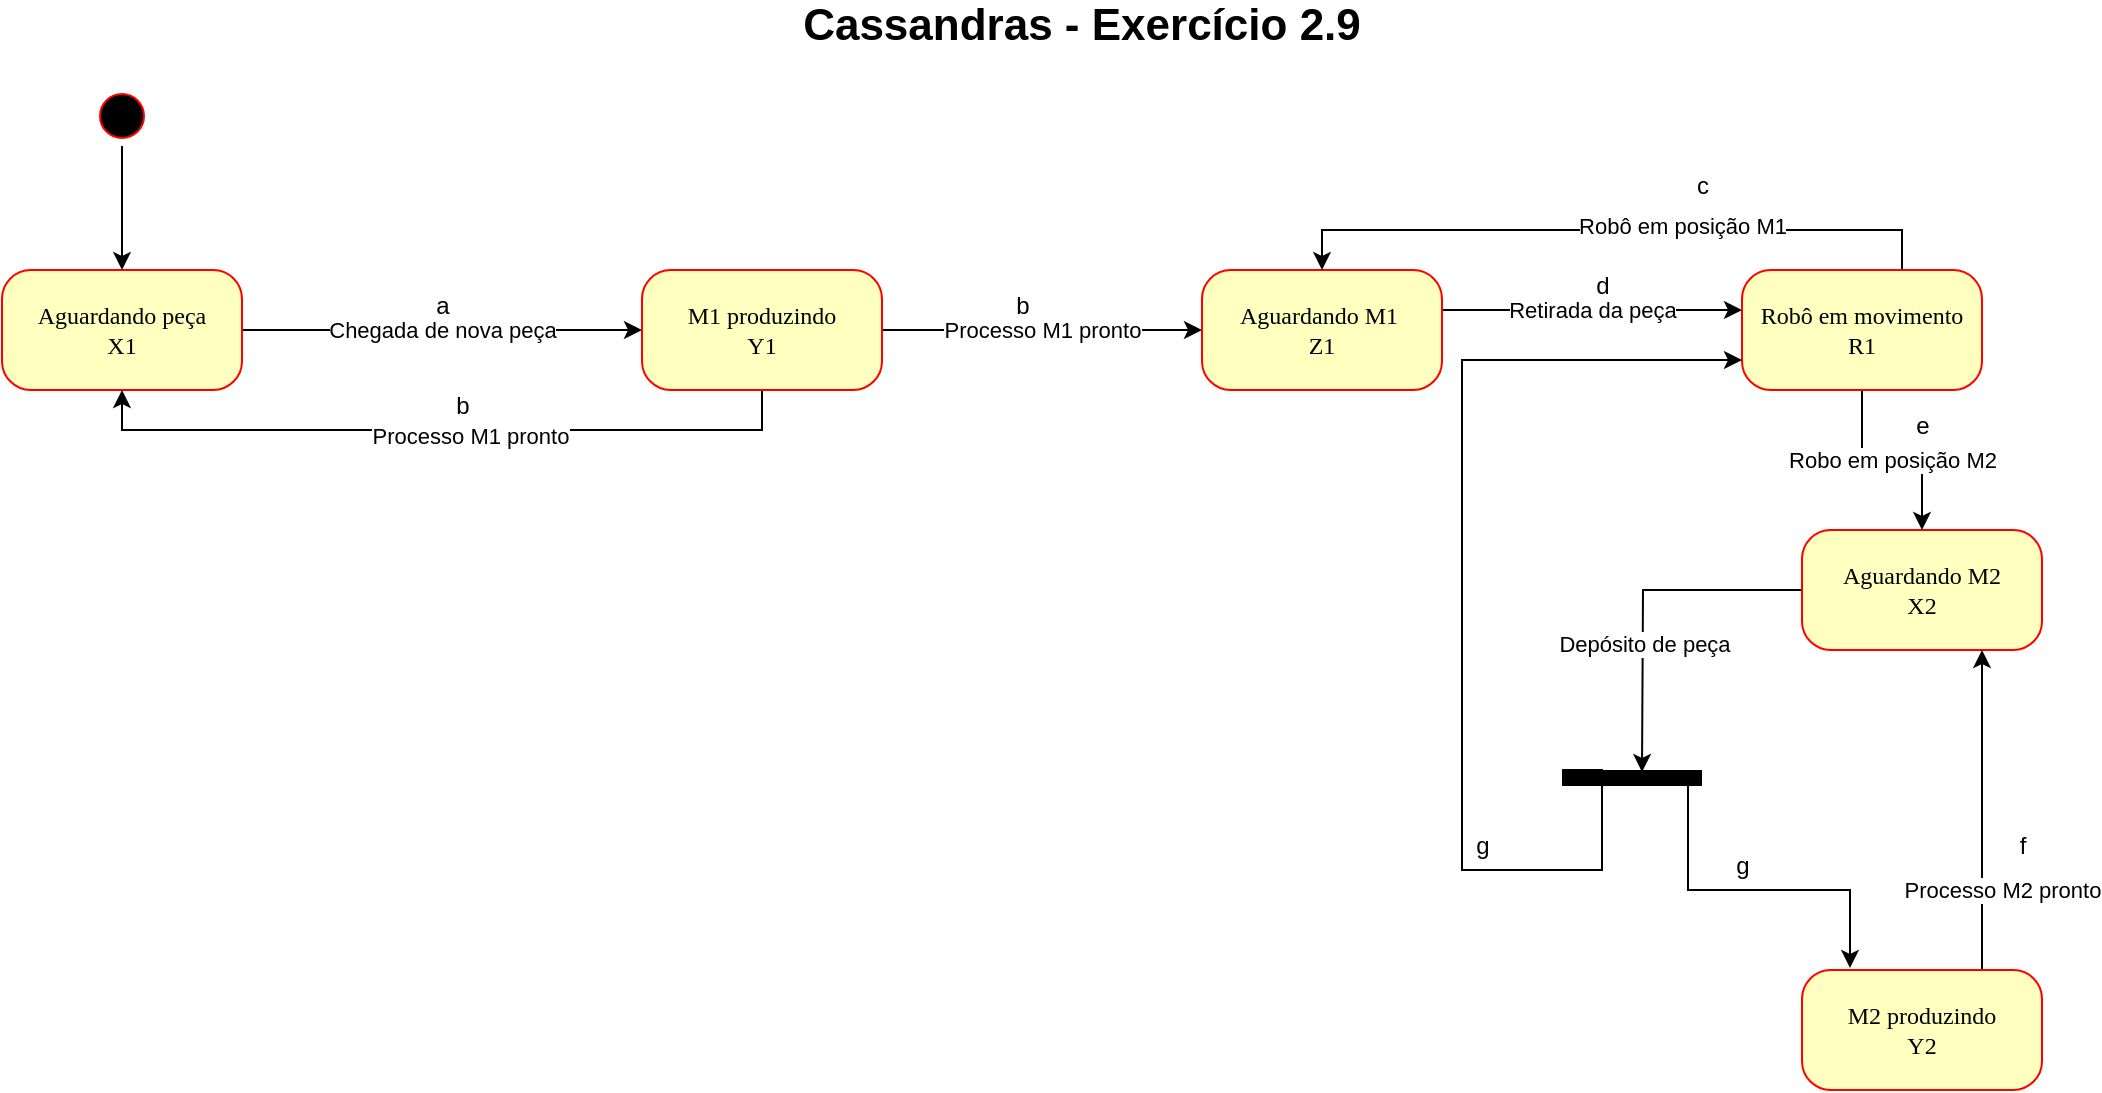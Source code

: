<mxfile version="15.0.6" type="github">
  <diagram name="Page-1" id="58cdce13-f638-feb5-8d6f-7d28b1aa9fa0">
    <mxGraphModel dx="1422" dy="762" grid="1" gridSize="10" guides="1" tooltips="1" connect="1" arrows="1" fold="1" page="1" pageScale="1" pageWidth="1100" pageHeight="850" background="none" math="0" shadow="0">
      <root>
        <mxCell id="0" />
        <mxCell id="1" parent="0" />
        <mxCell id="bcREILTHHVcih9U9Gi_6-45" style="edgeStyle=orthogonalEdgeStyle;rounded=0;orthogonalLoop=1;jettySize=auto;html=1;" edge="1" parent="1" source="382b91b5511bd0f7-1" target="bcREILTHHVcih9U9Gi_6-13">
          <mxGeometry relative="1" as="geometry" />
        </mxCell>
        <mxCell id="382b91b5511bd0f7-1" value="" style="ellipse;html=1;shape=startState;fillColor=#000000;strokeColor=#ff0000;rounded=1;shadow=0;comic=0;labelBackgroundColor=none;fontFamily=Verdana;fontSize=12;fontColor=#000000;align=center;direction=south;" parent="1" vertex="1">
          <mxGeometry x="65" y="60" width="30" height="30" as="geometry" />
        </mxCell>
        <mxCell id="bcREILTHHVcih9U9Gi_6-17" value="Chegada de nova peça" style="edgeStyle=orthogonalEdgeStyle;rounded=0;orthogonalLoop=1;jettySize=auto;html=1;" edge="1" parent="1" source="bcREILTHHVcih9U9Gi_6-13" target="bcREILTHHVcih9U9Gi_6-16">
          <mxGeometry relative="1" as="geometry" />
        </mxCell>
        <mxCell id="bcREILTHHVcih9U9Gi_6-13" value="Aguardando peça&lt;br&gt;X1" style="whiteSpace=wrap;html=1;rounded=1;shadow=0;fontFamily=Verdana;strokeColor=#ff0000;fillColor=#ffffc0;arcSize=24;comic=0;" vertex="1" parent="1">
          <mxGeometry x="20" y="152" width="120" height="60" as="geometry" />
        </mxCell>
        <mxCell id="bcREILTHHVcih9U9Gi_6-19" value="" style="edgeStyle=orthogonalEdgeStyle;rounded=0;orthogonalLoop=1;jettySize=auto;html=1;" edge="1" parent="1" source="bcREILTHHVcih9U9Gi_6-16" target="bcREILTHHVcih9U9Gi_6-18">
          <mxGeometry relative="1" as="geometry" />
        </mxCell>
        <mxCell id="bcREILTHHVcih9U9Gi_6-20" value="Processo M1 pronto" style="edgeLabel;html=1;align=center;verticalAlign=middle;resizable=0;points=[];" vertex="1" connectable="0" parent="bcREILTHHVcih9U9Gi_6-19">
          <mxGeometry x="-0.338" y="-1" relative="1" as="geometry">
            <mxPoint x="27" y="-1" as="offset" />
          </mxGeometry>
        </mxCell>
        <mxCell id="bcREILTHHVcih9U9Gi_6-42" style="edgeStyle=orthogonalEdgeStyle;rounded=0;orthogonalLoop=1;jettySize=auto;html=1;entryX=0.5;entryY=1;entryDx=0;entryDy=0;" edge="1" parent="1" source="bcREILTHHVcih9U9Gi_6-16" target="bcREILTHHVcih9U9Gi_6-13">
          <mxGeometry relative="1" as="geometry">
            <Array as="points">
              <mxPoint x="400" y="232" />
              <mxPoint x="80" y="232" />
            </Array>
          </mxGeometry>
        </mxCell>
        <mxCell id="bcREILTHHVcih9U9Gi_6-43" value="Processo M1 pronto" style="edgeLabel;html=1;align=center;verticalAlign=middle;resizable=0;points=[];" vertex="1" connectable="0" parent="bcREILTHHVcih9U9Gi_6-42">
          <mxGeometry x="-0.074" y="3" relative="1" as="geometry">
            <mxPoint as="offset" />
          </mxGeometry>
        </mxCell>
        <mxCell id="bcREILTHHVcih9U9Gi_6-16" value="M1 produzindo&lt;br&gt;Y1" style="whiteSpace=wrap;html=1;rounded=1;shadow=0;fontFamily=Verdana;strokeColor=#ff0000;fillColor=#ffffc0;arcSize=24;comic=0;" vertex="1" parent="1">
          <mxGeometry x="340" y="152" width="120" height="60" as="geometry" />
        </mxCell>
        <mxCell id="bcREILTHHVcih9U9Gi_6-22" value="Retirada da peça" style="edgeStyle=orthogonalEdgeStyle;rounded=0;orthogonalLoop=1;jettySize=auto;html=1;" edge="1" parent="1" source="bcREILTHHVcih9U9Gi_6-18" target="bcREILTHHVcih9U9Gi_6-21">
          <mxGeometry relative="1" as="geometry">
            <Array as="points">
              <mxPoint x="810" y="172" />
              <mxPoint x="810" y="172" />
            </Array>
          </mxGeometry>
        </mxCell>
        <mxCell id="bcREILTHHVcih9U9Gi_6-18" value="Aguardando M1&amp;nbsp;&lt;br&gt;Z1" style="whiteSpace=wrap;html=1;rounded=1;shadow=0;fontFamily=Verdana;strokeColor=#ff0000;fillColor=#ffffc0;arcSize=24;comic=0;" vertex="1" parent="1">
          <mxGeometry x="620" y="152" width="120" height="60" as="geometry" />
        </mxCell>
        <mxCell id="bcREILTHHVcih9U9Gi_6-24" value="Robo em posição M2" style="edgeStyle=orthogonalEdgeStyle;rounded=0;orthogonalLoop=1;jettySize=auto;html=1;" edge="1" parent="1" source="bcREILTHHVcih9U9Gi_6-21" target="bcREILTHHVcih9U9Gi_6-23">
          <mxGeometry relative="1" as="geometry" />
        </mxCell>
        <mxCell id="bcREILTHHVcih9U9Gi_6-40" style="edgeStyle=orthogonalEdgeStyle;rounded=0;orthogonalLoop=1;jettySize=auto;html=1;entryX=0.5;entryY=0;entryDx=0;entryDy=0;" edge="1" parent="1" source="bcREILTHHVcih9U9Gi_6-21" target="bcREILTHHVcih9U9Gi_6-18">
          <mxGeometry relative="1" as="geometry">
            <Array as="points">
              <mxPoint x="970" y="132" />
              <mxPoint x="680" y="132" />
            </Array>
          </mxGeometry>
        </mxCell>
        <mxCell id="bcREILTHHVcih9U9Gi_6-41" value="Robô em posição M1" style="edgeLabel;html=1;align=center;verticalAlign=middle;resizable=0;points=[];" vertex="1" connectable="0" parent="bcREILTHHVcih9U9Gi_6-40">
          <mxGeometry x="-0.212" y="-2" relative="1" as="geometry">
            <mxPoint as="offset" />
          </mxGeometry>
        </mxCell>
        <mxCell id="bcREILTHHVcih9U9Gi_6-21" value="Robô em movimento&lt;br&gt;R1" style="whiteSpace=wrap;html=1;rounded=1;shadow=0;fontFamily=Verdana;strokeColor=#ff0000;fillColor=#ffffc0;arcSize=24;comic=0;" vertex="1" parent="1">
          <mxGeometry x="890" y="152" width="120" height="60" as="geometry" />
        </mxCell>
        <mxCell id="bcREILTHHVcih9U9Gi_6-33" style="edgeStyle=orthogonalEdgeStyle;rounded=0;orthogonalLoop=1;jettySize=auto;html=1;exitX=0;exitY=0.5;exitDx=0;exitDy=0;" edge="1" parent="1" source="bcREILTHHVcih9U9Gi_6-23">
          <mxGeometry relative="1" as="geometry">
            <mxPoint x="840" y="403" as="targetPoint" />
          </mxGeometry>
        </mxCell>
        <mxCell id="bcREILTHHVcih9U9Gi_6-34" value="Depósito de peça" style="edgeLabel;html=1;align=center;verticalAlign=middle;resizable=0;points=[];" vertex="1" connectable="0" parent="bcREILTHHVcih9U9Gi_6-33">
          <mxGeometry x="0.245" relative="1" as="geometry">
            <mxPoint as="offset" />
          </mxGeometry>
        </mxCell>
        <mxCell id="bcREILTHHVcih9U9Gi_6-23" value="Aguardando M2&lt;br&gt;X2" style="whiteSpace=wrap;html=1;rounded=1;shadow=0;fontFamily=Verdana;strokeColor=#ff0000;fillColor=#ffffc0;arcSize=24;comic=0;" vertex="1" parent="1">
          <mxGeometry x="920" y="282" width="120" height="60" as="geometry" />
        </mxCell>
        <mxCell id="bcREILTHHVcih9U9Gi_6-28" value="Processo M2 pronto" style="edgeStyle=orthogonalEdgeStyle;rounded=0;orthogonalLoop=1;jettySize=auto;html=1;exitX=0.75;exitY=0;exitDx=0;exitDy=0;entryX=0.75;entryY=1;entryDx=0;entryDy=0;" edge="1" parent="1" source="bcREILTHHVcih9U9Gi_6-25" target="bcREILTHHVcih9U9Gi_6-23">
          <mxGeometry x="-0.5" y="-10" relative="1" as="geometry">
            <mxPoint as="offset" />
          </mxGeometry>
        </mxCell>
        <mxCell id="bcREILTHHVcih9U9Gi_6-25" value="M2 produzindo&lt;br&gt;Y2" style="whiteSpace=wrap;html=1;rounded=1;shadow=0;fontFamily=Verdana;strokeColor=#ff0000;fillColor=#ffffc0;arcSize=24;comic=0;" vertex="1" parent="1">
          <mxGeometry x="920" y="502" width="120" height="60" as="geometry" />
        </mxCell>
        <mxCell id="bcREILTHHVcih9U9Gi_6-35" style="edgeStyle=orthogonalEdgeStyle;rounded=0;orthogonalLoop=1;jettySize=auto;html=1;entryX=0.2;entryY=-0.017;entryDx=0;entryDy=0;entryPerimeter=0;exitX=0.644;exitY=0.625;exitDx=0;exitDy=0;exitPerimeter=0;" edge="1" parent="1" source="bcREILTHHVcih9U9Gi_6-31" target="bcREILTHHVcih9U9Gi_6-25">
          <mxGeometry relative="1" as="geometry">
            <Array as="points">
              <mxPoint x="863" y="462" />
              <mxPoint x="944" y="462" />
            </Array>
          </mxGeometry>
        </mxCell>
        <mxCell id="bcREILTHHVcih9U9Gi_6-38" style="edgeStyle=orthogonalEdgeStyle;rounded=0;orthogonalLoop=1;jettySize=auto;html=1;" edge="1" parent="1">
          <mxGeometry relative="1" as="geometry">
            <mxPoint x="800" y="402" as="sourcePoint" />
            <mxPoint x="890" y="197" as="targetPoint" />
            <Array as="points">
              <mxPoint x="820" y="402" />
              <mxPoint x="820" y="452" />
              <mxPoint x="750" y="452" />
              <mxPoint x="750" y="197" />
            </Array>
          </mxGeometry>
        </mxCell>
        <mxCell id="bcREILTHHVcih9U9Gi_6-31" value="" style="line;strokeWidth=8;fillColor=none;align=left;verticalAlign=middle;spacingTop=-1;spacingLeft=3;spacingRight=3;rotatable=0;labelPosition=right;points=[];portConstraint=eastwest;" vertex="1" parent="1">
          <mxGeometry x="800" y="402" width="70" height="8" as="geometry" />
        </mxCell>
        <mxCell id="bcREILTHHVcih9U9Gi_6-46" value="a" style="text;html=1;align=center;verticalAlign=middle;resizable=0;points=[];autosize=1;strokeColor=none;fillColor=none;" vertex="1" parent="1">
          <mxGeometry x="230" y="160" width="20" height="20" as="geometry" />
        </mxCell>
        <mxCell id="bcREILTHHVcih9U9Gi_6-47" value="b" style="text;html=1;align=center;verticalAlign=middle;resizable=0;points=[];autosize=1;strokeColor=none;fillColor=none;" vertex="1" parent="1">
          <mxGeometry x="240" y="210" width="20" height="20" as="geometry" />
        </mxCell>
        <mxCell id="bcREILTHHVcih9U9Gi_6-48" value="b" style="text;html=1;align=center;verticalAlign=middle;resizable=0;points=[];autosize=1;strokeColor=none;fillColor=none;" vertex="1" parent="1">
          <mxGeometry x="520" y="160" width="20" height="20" as="geometry" />
        </mxCell>
        <mxCell id="bcREILTHHVcih9U9Gi_6-49" value="c" style="text;html=1;align=center;verticalAlign=middle;resizable=0;points=[];autosize=1;strokeColor=none;fillColor=none;" vertex="1" parent="1">
          <mxGeometry x="860" y="100" width="20" height="20" as="geometry" />
        </mxCell>
        <mxCell id="bcREILTHHVcih9U9Gi_6-50" value="d" style="text;html=1;align=center;verticalAlign=middle;resizable=0;points=[];autosize=1;strokeColor=none;fillColor=none;" vertex="1" parent="1">
          <mxGeometry x="810" y="150" width="20" height="20" as="geometry" />
        </mxCell>
        <mxCell id="bcREILTHHVcih9U9Gi_6-55" value="e" style="text;html=1;align=center;verticalAlign=middle;resizable=0;points=[];autosize=1;strokeColor=none;fillColor=none;" vertex="1" parent="1">
          <mxGeometry x="970" y="220" width="20" height="20" as="geometry" />
        </mxCell>
        <mxCell id="bcREILTHHVcih9U9Gi_6-56" value="f" style="text;html=1;align=center;verticalAlign=middle;resizable=0;points=[];autosize=1;strokeColor=none;fillColor=none;" vertex="1" parent="1">
          <mxGeometry x="1020" y="430" width="20" height="20" as="geometry" />
        </mxCell>
        <mxCell id="bcREILTHHVcih9U9Gi_6-57" value="g" style="text;html=1;align=center;verticalAlign=middle;resizable=0;points=[];autosize=1;strokeColor=none;fillColor=none;" vertex="1" parent="1">
          <mxGeometry x="880" y="440" width="20" height="20" as="geometry" />
        </mxCell>
        <mxCell id="bcREILTHHVcih9U9Gi_6-58" value="g" style="text;html=1;align=center;verticalAlign=middle;resizable=0;points=[];autosize=1;strokeColor=none;fillColor=none;" vertex="1" parent="1">
          <mxGeometry x="750" y="430" width="20" height="20" as="geometry" />
        </mxCell>
        <mxCell id="bcREILTHHVcih9U9Gi_6-59" value="Cassandras - Exercício 2.9" style="text;html=1;strokeColor=none;fillColor=none;align=center;verticalAlign=middle;whiteSpace=wrap;rounded=0;fontSize=22;fontStyle=1" vertex="1" parent="1">
          <mxGeometry x="400" y="20" width="320" height="20" as="geometry" />
        </mxCell>
      </root>
    </mxGraphModel>
  </diagram>
</mxfile>
